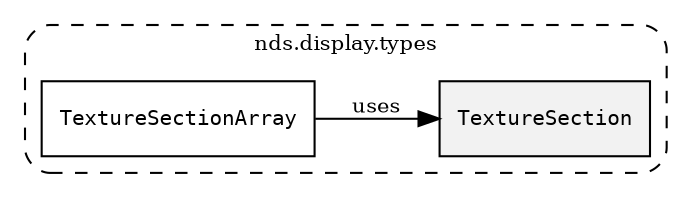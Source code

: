 /**
 * This dot file creates symbol collaboration diagram for TextureSection.
 */
digraph ZSERIO
{
    node [shape=box, fontsize=10];
    rankdir="LR";
    fontsize=10;
    tooltip="TextureSection collaboration diagram";

    subgraph "cluster_nds.display.types"
    {
        style="dashed, rounded";
        label="nds.display.types";
        tooltip="Package nds.display.types";
        href="../../../content/packages/nds.display.types.html#Package-nds-display-types";
        target="_parent";

        "TextureSection" [style="filled", fillcolor="#0000000D", target="_parent", label=<<font face="monospace"><table align="center" border="0" cellspacing="0" cellpadding="0"><tr><td href="../../../content/packages/nds.display.types.html#Structure-TextureSection" title="Structure defined in nds.display.types">TextureSection</td></tr></table></font>>];
        "TextureSectionArray" [target="_parent", label=<<font face="monospace"><table align="center" border="0" cellspacing="0" cellpadding="0"><tr><td href="../../../content/packages/nds.display.types.html#Structure-TextureSectionArray" title="Structure defined in nds.display.types">TextureSectionArray</td></tr></table></font>>];
    }

    "TextureSectionArray" -> "TextureSection" [label="uses", fontsize=10];
}
